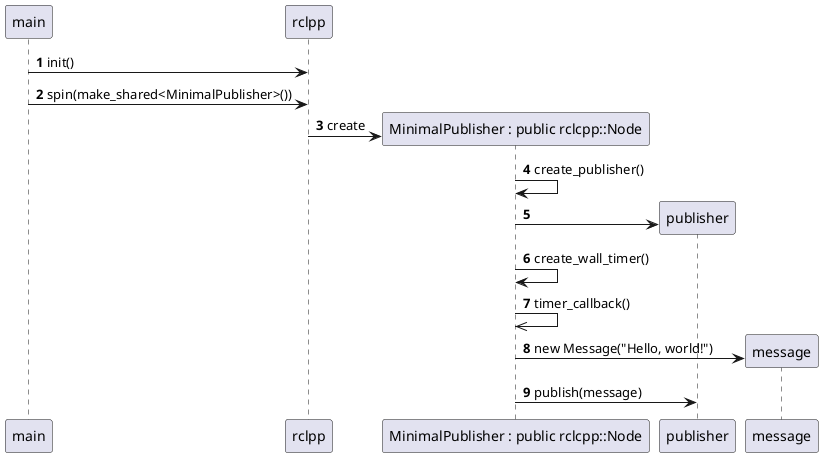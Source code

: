@startuml
participant main  as main
participant "rclpp" as rcpp_p
participant "MinimalPublisher : public rclcpp::Node" as node
participant publisher
autonumber 
main->rcpp_p: init()
main->rcpp_p :spin(make_shared<MinimalPublisher>())
create node
rcpp_p->node :create
node->node: create_publisher()
create publisher
node->publisher:
node->node: create_wall_timer()
node->>node: timer_callback()
create message
node->message : new Message("Hello, world!") 
node->publisher:publish(message)

@enduml